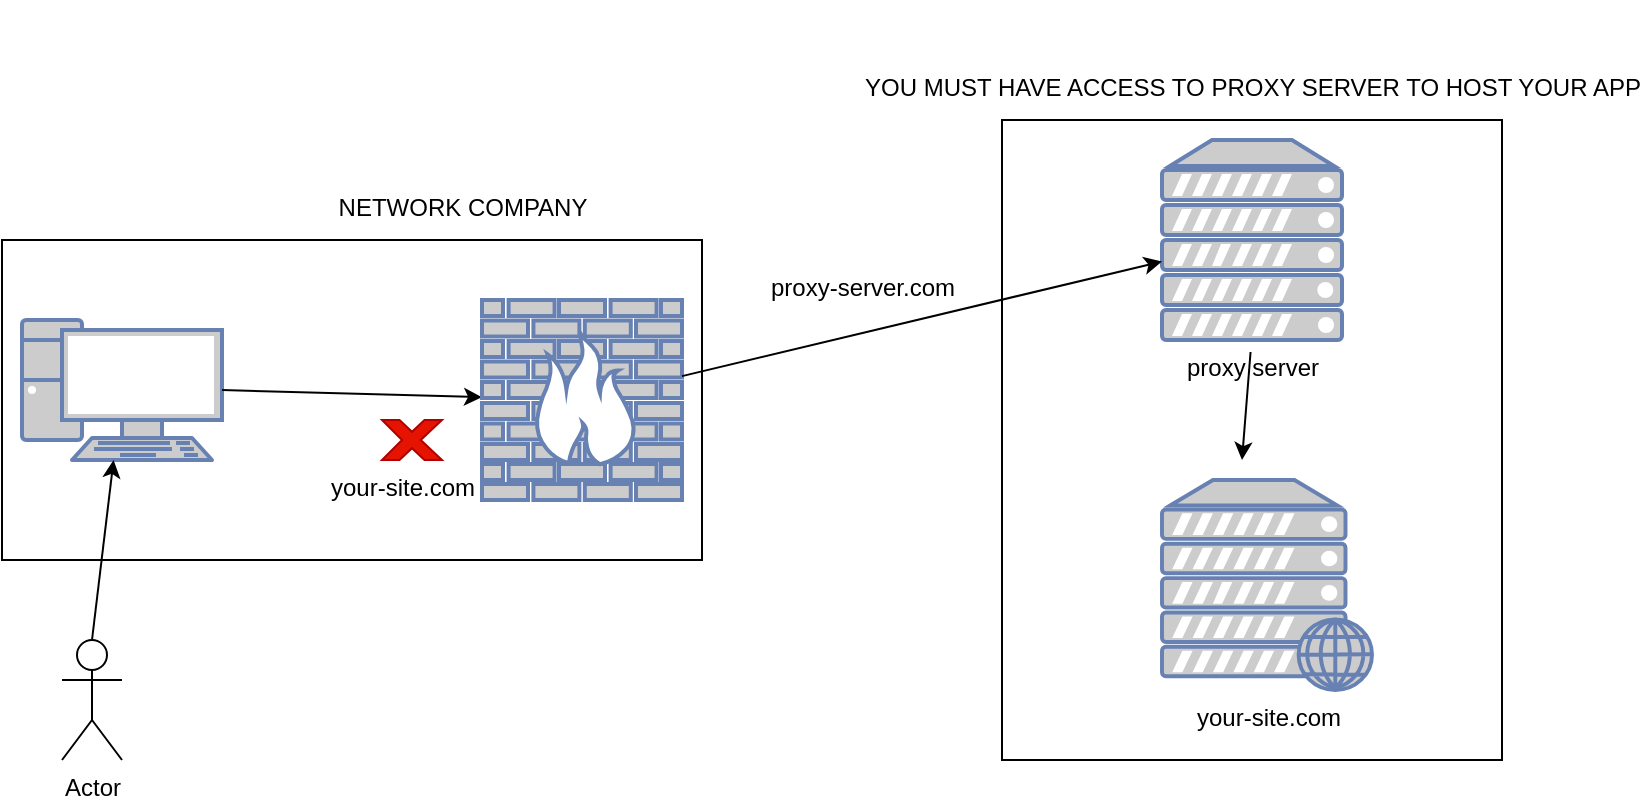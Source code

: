 <mxfile version="19.0.3" type="device"><diagram id="2OYYQGcK_HL1vhR-e3su" name="Page-1"><mxGraphModel dx="1103" dy="1225" grid="1" gridSize="10" guides="1" tooltips="1" connect="1" arrows="1" fold="1" page="1" pageScale="1" pageWidth="850" pageHeight="1100" math="0" shadow="0"><root><mxCell id="0"/><mxCell id="1" parent="0"/><mxCell id="1aGW030TMYIdbRgq5Pxc-5" value="" style="rounded=0;whiteSpace=wrap;html=1;" vertex="1" parent="1"><mxGeometry x="520" y="80" width="250" height="320" as="geometry"/></mxCell><mxCell id="1aGW030TMYIdbRgq5Pxc-4" value="" style="verticalLabelPosition=bottom;verticalAlign=top;html=1;shape=mxgraph.basic.rect;fillColor2=none;strokeWidth=1;size=20;indent=5;" vertex="1" parent="1"><mxGeometry x="20" y="140" width="350" height="160" as="geometry"/></mxCell><mxCell id="1aGW030TMYIdbRgq5Pxc-6" value="" style="fontColor=#0066CC;verticalAlign=top;verticalLabelPosition=bottom;labelPosition=center;align=center;html=1;outlineConnect=0;fillColor=#CCCCCC;strokeColor=#6881B3;gradientColor=none;gradientDirection=north;strokeWidth=2;shape=mxgraph.networks.pc;" vertex="1" parent="1"><mxGeometry x="30" y="180" width="100" height="70" as="geometry"/></mxCell><mxCell id="1aGW030TMYIdbRgq5Pxc-7" value="Actor" style="shape=umlActor;verticalLabelPosition=bottom;verticalAlign=top;html=1;outlineConnect=0;" vertex="1" parent="1"><mxGeometry x="50" y="340" width="30" height="60" as="geometry"/></mxCell><mxCell id="1aGW030TMYIdbRgq5Pxc-8" value="your-site.com" style="verticalLabelPosition=bottom;verticalAlign=top;html=1;shape=mxgraph.basic.rect;fillColor2=none;strokeWidth=1;size=20;indent=5;fillColor=default;strokeColor=none;" vertex="1" parent="1"><mxGeometry x="160" y="220" width="120" height="30" as="geometry"/></mxCell><mxCell id="1aGW030TMYIdbRgq5Pxc-9" value="" style="endArrow=classic;html=1;rounded=0;exitX=1;exitY=0.5;exitDx=0;exitDy=0;exitPerimeter=0;" edge="1" parent="1" source="1aGW030TMYIdbRgq5Pxc-6" target="1aGW030TMYIdbRgq5Pxc-3"><mxGeometry width="50" height="50" relative="1" as="geometry"><mxPoint x="330" y="350" as="sourcePoint"/><mxPoint x="380" y="300" as="targetPoint"/></mxGeometry></mxCell><mxCell id="1aGW030TMYIdbRgq5Pxc-10" value="" style="verticalLabelPosition=bottom;verticalAlign=top;html=1;shape=mxgraph.basic.x;fillColor=#e51400;fontColor=#ffffff;strokeColor=#B20000;" vertex="1" parent="1"><mxGeometry x="210" y="230" width="30" height="20" as="geometry"/></mxCell><mxCell id="1aGW030TMYIdbRgq5Pxc-11" value="your-site.com" style="verticalLabelPosition=bottom;verticalAlign=top;html=1;shape=mxgraph.basic.rect;fillColor2=none;strokeWidth=1;size=20;indent=5;fillColor=default;strokeColor=none;" vertex="1" parent="1"><mxGeometry x="592.5" y="335" width="120" height="30" as="geometry"/></mxCell><mxCell id="1aGW030TMYIdbRgq5Pxc-3" value="" style="fontColor=#0066CC;verticalAlign=top;verticalLabelPosition=bottom;labelPosition=center;align=center;html=1;outlineConnect=0;fillColor=#CCCCCC;strokeColor=#6881B3;gradientColor=none;gradientDirection=north;strokeWidth=2;shape=mxgraph.networks.firewall;" vertex="1" parent="1"><mxGeometry x="260" y="170" width="100" height="100" as="geometry"/></mxCell><mxCell id="1aGW030TMYIdbRgq5Pxc-2" value="" style="fontColor=#0066CC;verticalAlign=top;verticalLabelPosition=bottom;labelPosition=center;align=center;html=1;outlineConnect=0;fillColor=#CCCCCC;strokeColor=#6881B3;gradientColor=none;gradientDirection=north;strokeWidth=2;shape=mxgraph.networks.web_server;" vertex="1" parent="1"><mxGeometry x="600" y="260" width="105" height="105" as="geometry"/></mxCell><mxCell id="1aGW030TMYIdbRgq5Pxc-14" value="" style="endArrow=classic;html=1;rounded=0;exitX=0.5;exitY=0;exitDx=0;exitDy=0;exitPerimeter=0;" edge="1" parent="1" source="1aGW030TMYIdbRgq5Pxc-7" target="1aGW030TMYIdbRgq5Pxc-6"><mxGeometry width="50" height="50" relative="1" as="geometry"><mxPoint x="330" y="350" as="sourcePoint"/><mxPoint x="380" y="300" as="targetPoint"/></mxGeometry></mxCell><mxCell id="1aGW030TMYIdbRgq5Pxc-16" value="proxy server" style="verticalLabelPosition=bottom;verticalAlign=top;html=1;shape=mxgraph.basic.rect;fillColor2=none;strokeWidth=1;size=20;indent=5;fillColor=default;strokeColor=none;" vertex="1" parent="1"><mxGeometry x="585" y="160" width="120" height="30" as="geometry"/></mxCell><mxCell id="1aGW030TMYIdbRgq5Pxc-15" value="" style="fontColor=#0066CC;verticalAlign=top;verticalLabelPosition=bottom;labelPosition=center;align=center;html=1;outlineConnect=0;fillColor=#CCCCCC;strokeColor=#6881B3;gradientColor=none;gradientDirection=north;strokeWidth=2;shape=mxgraph.networks.server;" vertex="1" parent="1"><mxGeometry x="600" y="90" width="90" height="100" as="geometry"/></mxCell><mxCell id="1aGW030TMYIdbRgq5Pxc-17" value="NETWORK COMPANY" style="verticalLabelPosition=bottom;verticalAlign=top;html=1;shape=mxgraph.basic.rect;fillColor2=none;strokeWidth=1;size=20;indent=5;fillColor=none;strokeColor=none;" vertex="1" parent="1"><mxGeometry x="190" y="50" width="120" height="60" as="geometry"/></mxCell><mxCell id="1aGW030TMYIdbRgq5Pxc-19" value="proxy-server.com" style="verticalLabelPosition=bottom;verticalAlign=top;html=1;shape=mxgraph.basic.rect;fillColor2=none;strokeWidth=1;size=20;indent=5;fillColor=none;strokeColor=none;" vertex="1" parent="1"><mxGeometry x="390" y="90" width="120" height="60" as="geometry"/></mxCell><mxCell id="1aGW030TMYIdbRgq5Pxc-21" value="" style="endArrow=classic;html=1;rounded=0;" edge="1" parent="1" source="1aGW030TMYIdbRgq5Pxc-3" target="1aGW030TMYIdbRgq5Pxc-15"><mxGeometry width="50" height="50" relative="1" as="geometry"><mxPoint x="390" y="350" as="sourcePoint"/><mxPoint x="440" y="300" as="targetPoint"/></mxGeometry></mxCell><mxCell id="1aGW030TMYIdbRgq5Pxc-22" value="YOU MUST HAVE ACCESS TO PROXY SERVER TO HOST YOUR APP" style="verticalLabelPosition=bottom;verticalAlign=top;html=1;shape=mxgraph.basic.rect;fillColor2=none;strokeWidth=1;size=20;indent=5;fillColor=none;strokeColor=none;" vertex="1" parent="1"><mxGeometry x="585" y="20" width="120" height="30" as="geometry"/></mxCell><mxCell id="1aGW030TMYIdbRgq5Pxc-23" value="" style="endArrow=classic;html=1;rounded=0;exitX=0.494;exitY=1.2;exitDx=0;exitDy=0;exitPerimeter=0;entryX=0.381;entryY=-0.095;entryDx=0;entryDy=0;entryPerimeter=0;" edge="1" parent="1" source="1aGW030TMYIdbRgq5Pxc-16" target="1aGW030TMYIdbRgq5Pxc-2"><mxGeometry width="50" height="50" relative="1" as="geometry"><mxPoint x="390" y="550" as="sourcePoint"/><mxPoint x="440" y="500" as="targetPoint"/></mxGeometry></mxCell></root></mxGraphModel></diagram></mxfile>